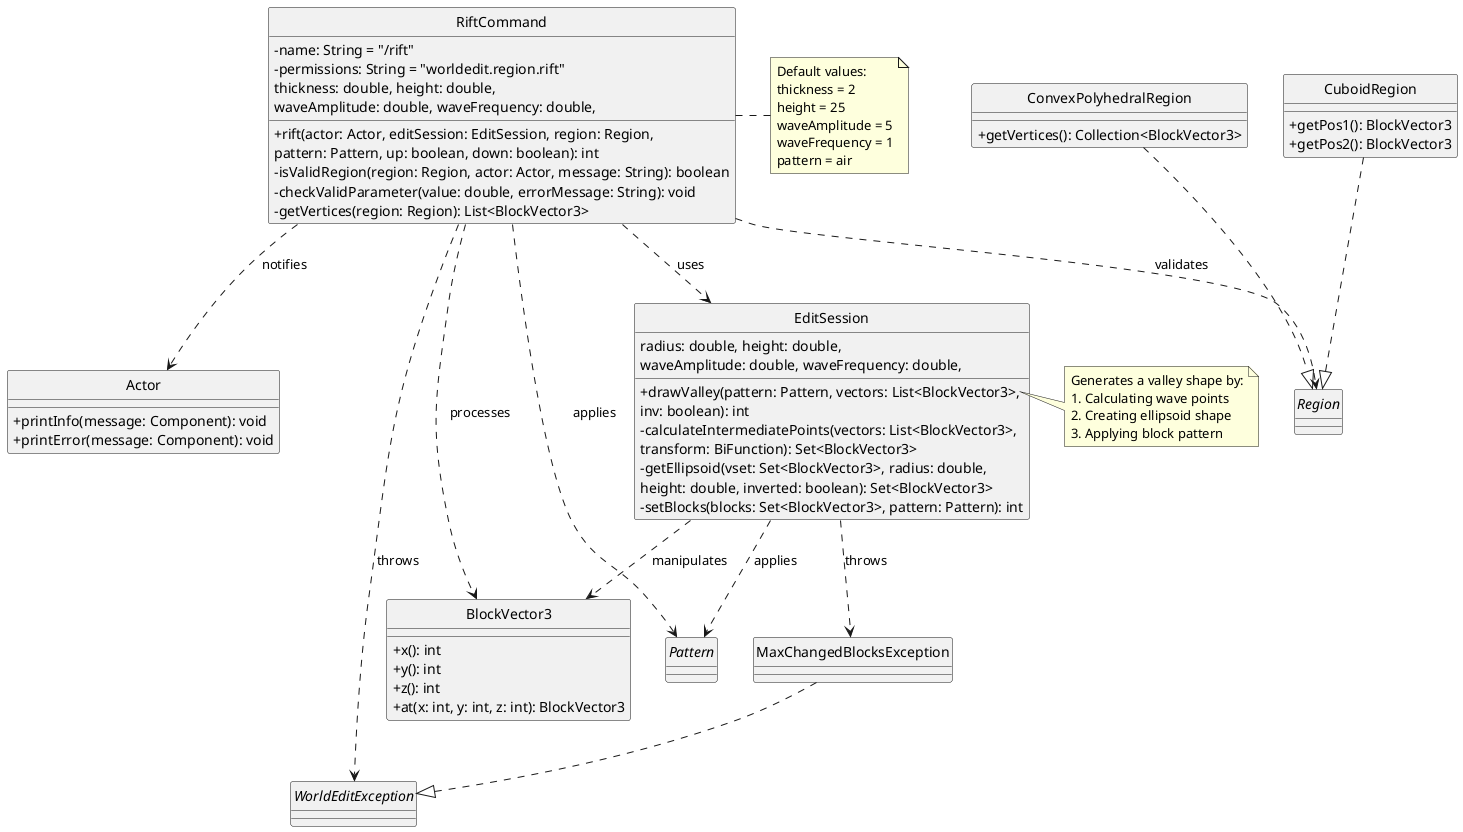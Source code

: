 @startuml

skinparam classAttributeIconSize 0
skinparam style strictuml

class RiftCommand {
  - name: String = "/rift"
  - permissions: String = "worldedit.region.rift"
  + rift(actor: Actor, editSession: EditSession, region: Region, 
         thickness: double, height: double, 
         waveAmplitude: double, waveFrequency: double, 
         pattern: Pattern, up: boolean, down: boolean): int
  - isValidRegion(region: Region, actor: Actor, message: String): boolean
  - checkValidParameter(value: double, errorMessage: String): void
  - getVertices(region: Region): List<BlockVector3>
}

class EditSession {
  + drawValley(pattern: Pattern, vectors: List<BlockVector3>, 
              radius: double, height: double,
              waveAmplitude: double, waveFrequency: double, 
              inv: boolean): int
  - calculateIntermediatePoints(vectors: List<BlockVector3>, 
                               transform: BiFunction): Set<BlockVector3>
  - getEllipsoid(vset: Set<BlockVector3>, radius: double, 
                 height: double, inverted: boolean): Set<BlockVector3>
  - setBlocks(blocks: Set<BlockVector3>, pattern: Pattern): int
}

interface Region {
}

class CuboidRegion {
  + getPos1(): BlockVector3
  + getPos2(): BlockVector3
}

class ConvexPolyhedralRegion {
  + getVertices(): Collection<BlockVector3>
}

class BlockVector3 {
  + x(): int
  + y(): int
  + z(): int
  + at(x: int, y: int, z: int): BlockVector3
}

interface Pattern {
}

class Actor {
  + printInfo(message: Component): void
  + printError(message: Component): void
}

interface WorldEditException {
}

class MaxChangedBlocksException {
}

' Inheritance relationships
CuboidRegion ..|> Region
ConvexPolyhedralRegion ..|> Region
MaxChangedBlocksException ..|> WorldEditException

' Associations
RiftCommand ..> EditSession : uses
RiftCommand ..> Region : validates
RiftCommand ..> Actor : notifies
RiftCommand ..> Pattern : applies
RiftCommand ..> BlockVector3 : processes
EditSession ..> BlockVector3 : manipulates
EditSession ..> Pattern : applies

' Dependencies
RiftCommand ..> WorldEditException : throws
EditSession ..> MaxChangedBlocksException : throws

note right of RiftCommand
  Default values:
  thickness = 2
  height = 25
  waveAmplitude = 5
  waveFrequency = 1
  pattern = air
end note

note right of EditSession::drawValley
  Generates a valley shape by:
  1. Calculating wave points
  2. Creating ellipsoid shape
  3. Applying block pattern
end note

@enduml